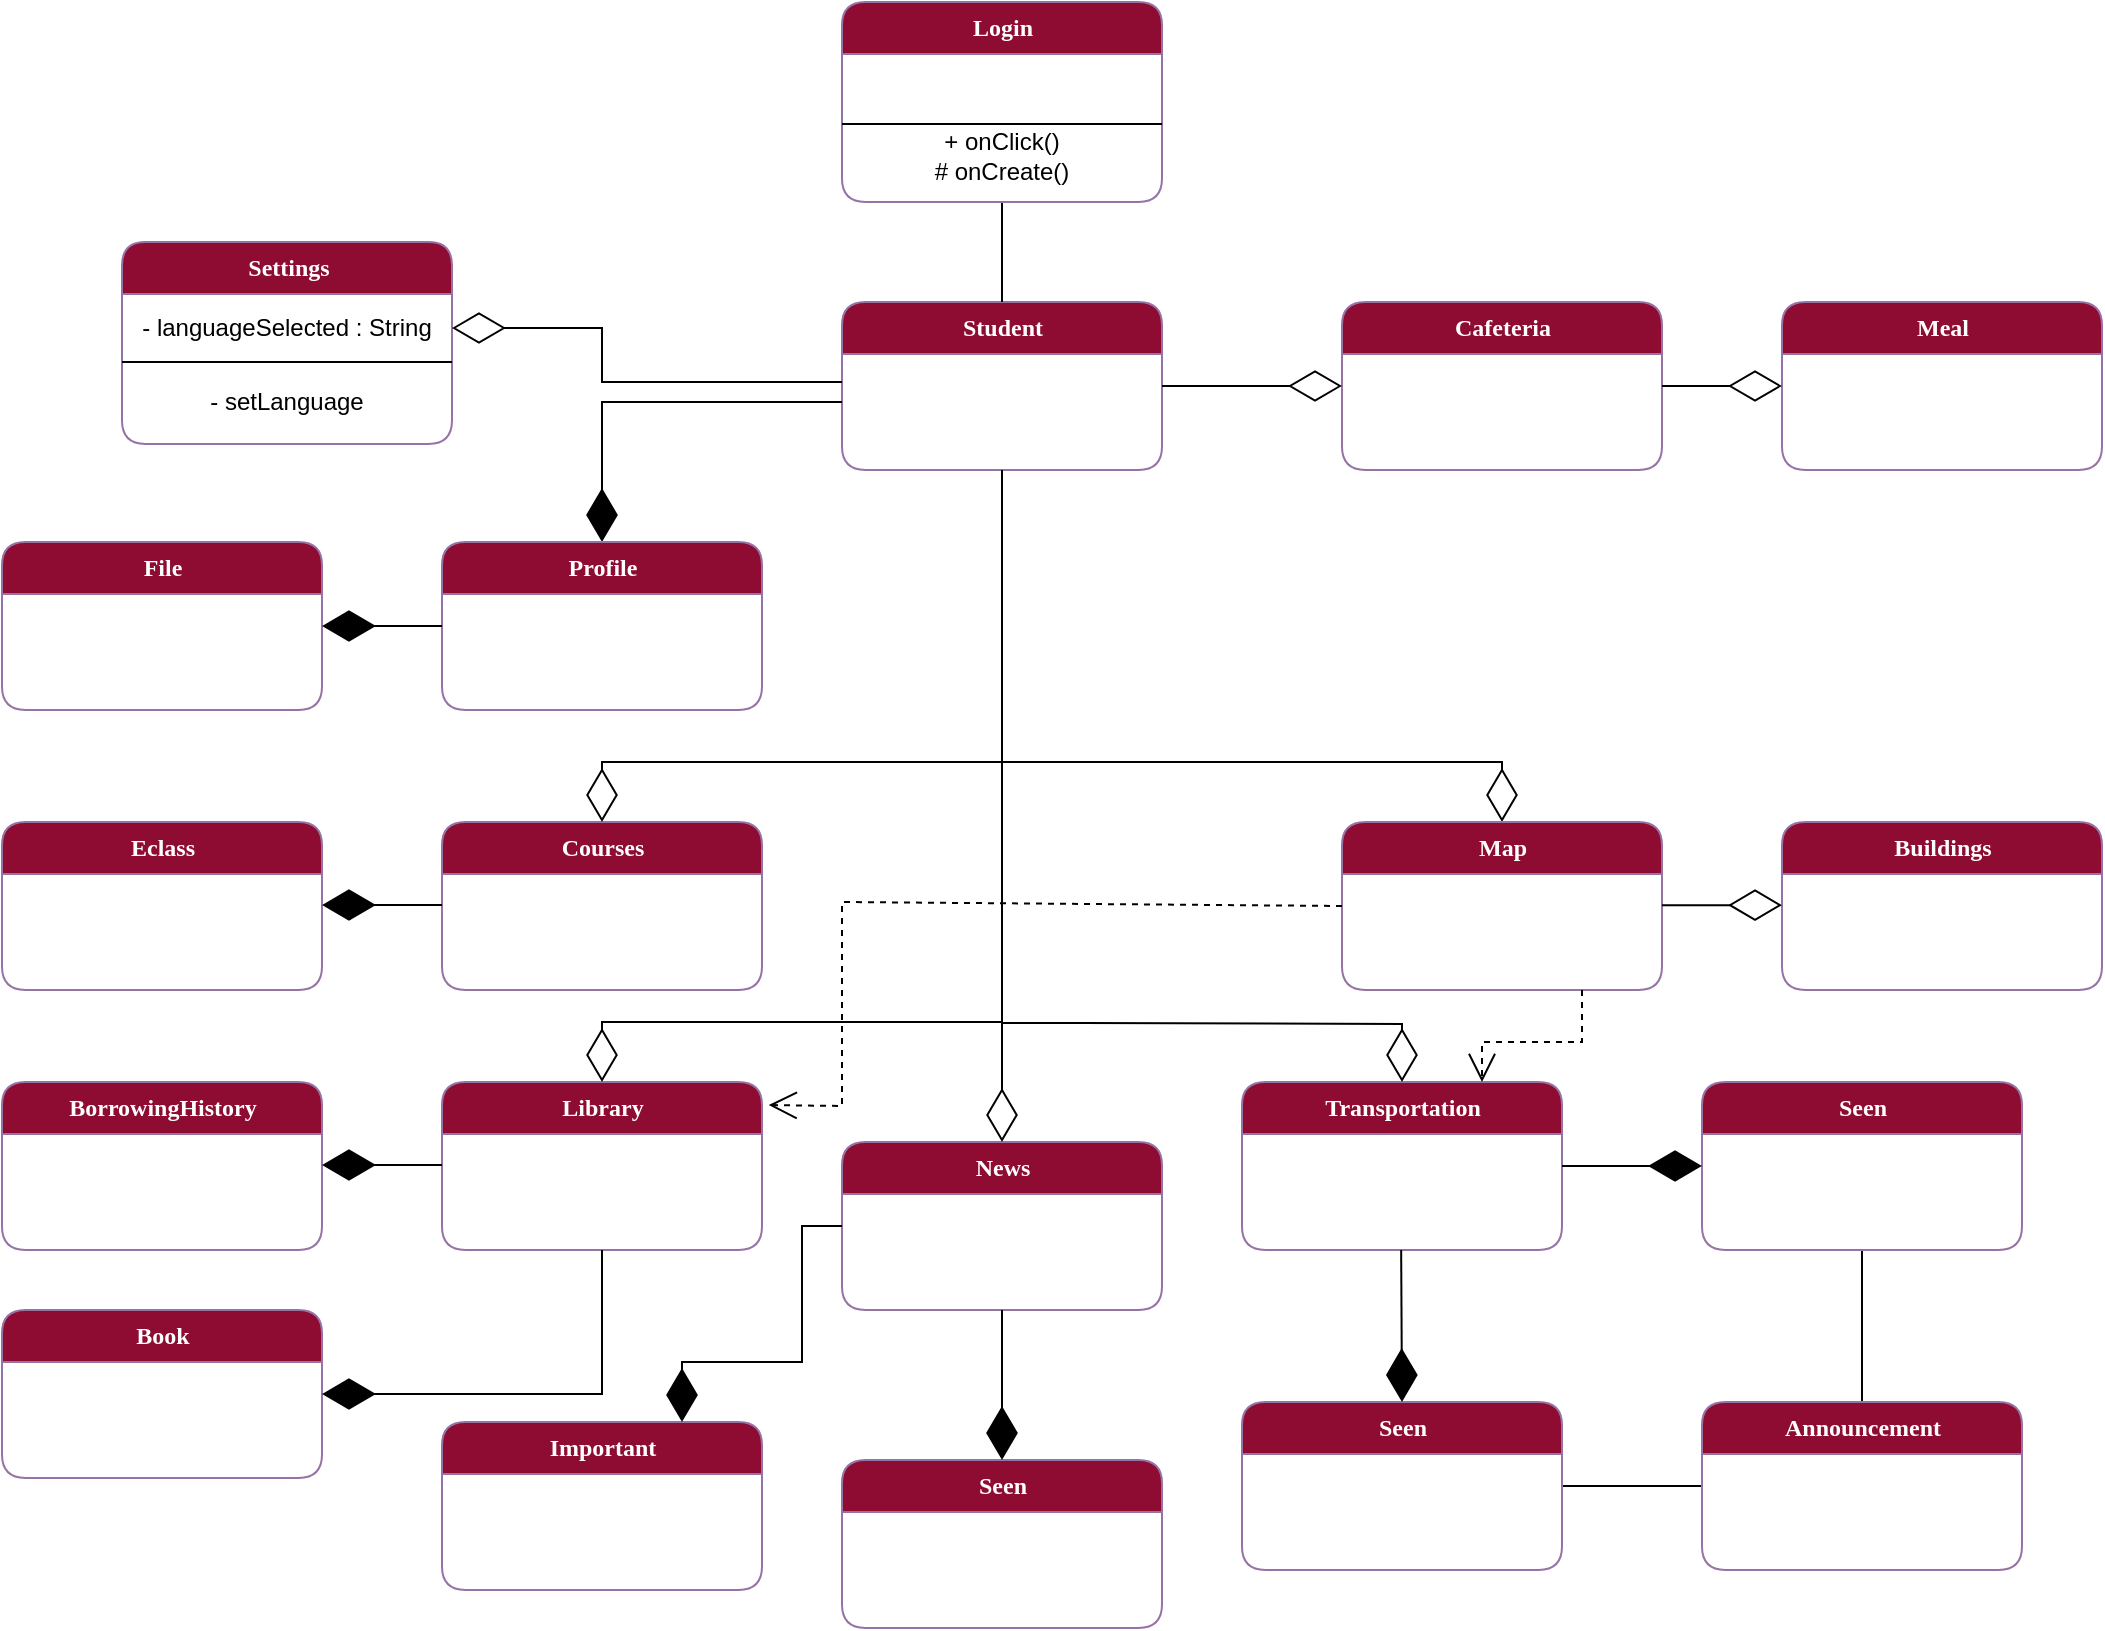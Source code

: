 <mxfile version="21.2.9" type="github">
  <diagram name="domain-model-v0.3" id="SOupixYz_gMmX98JivXm">
    <mxGraphModel dx="1687" dy="2553" grid="1" gridSize="10" guides="1" tooltips="1" connect="1" arrows="1" fold="1" page="1" pageScale="1" pageWidth="1169" pageHeight="827" math="0" shadow="0">
      <root>
        <mxCell id="0" />
        <mxCell id="1" parent="0" />
        <mxCell id="zhgDM3rOUE8lGy7damse-69" value="&lt;font color=&quot;#ffffff&quot;&gt;&lt;b&gt;Student&lt;/b&gt;&lt;/font&gt;" style="swimlane;html=1;fontStyle=0;childLayout=stackLayout;horizontal=1;startSize=26;fillColor=#8e0b32;horizontalStack=0;resizeParent=1;resizeLast=0;collapsible=1;marginBottom=0;swimlaneFillColor=#ffffff;align=center;rounded=1;shadow=0;comic=0;labelBackgroundColor=none;strokeWidth=1;fontFamily=Verdana;fontSize=12;strokeColor=#9673a6;" vertex="1" parent="1">
          <mxGeometry x="430" y="-1490" width="160" height="84" as="geometry" />
        </mxCell>
        <mxCell id="zhgDM3rOUE8lGy7damse-71" value="" style="endArrow=diamondThin;endFill=1;endSize=24;html=1;rounded=0;" edge="1" parent="zhgDM3rOUE8lGy7damse-69" target="zhgDM3rOUE8lGy7damse-70">
          <mxGeometry width="160" relative="1" as="geometry">
            <mxPoint y="50" as="sourcePoint" />
            <mxPoint x="205" y="50" as="targetPoint" />
            <Array as="points">
              <mxPoint x="-120" y="50" />
            </Array>
          </mxGeometry>
        </mxCell>
        <mxCell id="zhgDM3rOUE8lGy7damse-70" value="&lt;font color=&quot;#ffffff&quot;&gt;&lt;b&gt;Profile&lt;/b&gt;&lt;/font&gt;" style="swimlane;html=1;fontStyle=0;childLayout=stackLayout;horizontal=1;startSize=26;fillColor=#8e0b32;horizontalStack=0;resizeParent=1;resizeLast=0;collapsible=1;marginBottom=0;swimlaneFillColor=#ffffff;align=center;rounded=1;shadow=0;comic=0;labelBackgroundColor=none;strokeWidth=1;fontFamily=Verdana;fontSize=12;strokeColor=#9673a6;" vertex="1" parent="1">
          <mxGeometry x="230" y="-1370" width="160" height="84" as="geometry" />
        </mxCell>
        <mxCell id="zhgDM3rOUE8lGy7damse-73" value="&lt;font color=&quot;#ffffff&quot;&gt;&lt;b&gt;File&lt;/b&gt;&lt;/font&gt;" style="swimlane;html=1;fontStyle=0;childLayout=stackLayout;horizontal=1;startSize=26;fillColor=#8e0b32;horizontalStack=0;resizeParent=1;resizeLast=0;collapsible=1;marginBottom=0;swimlaneFillColor=#ffffff;align=center;rounded=1;shadow=0;comic=0;labelBackgroundColor=none;strokeWidth=1;fontFamily=Verdana;fontSize=12;strokeColor=#9673a6;" vertex="1" parent="1">
          <mxGeometry x="10" y="-1370" width="160" height="84" as="geometry" />
        </mxCell>
        <mxCell id="zhgDM3rOUE8lGy7damse-74" value="" style="endArrow=diamondThin;endFill=1;endSize=24;html=1;rounded=0;entryX=1;entryY=0.5;entryDx=0;entryDy=0;exitX=0;exitY=0.5;exitDx=0;exitDy=0;" edge="1" parent="1" source="zhgDM3rOUE8lGy7damse-70" target="zhgDM3rOUE8lGy7damse-73">
          <mxGeometry width="160" relative="1" as="geometry">
            <mxPoint x="280" y="-1220" as="sourcePoint" />
            <mxPoint x="485" y="-1220" as="targetPoint" />
            <Array as="points" />
          </mxGeometry>
        </mxCell>
        <mxCell id="zhgDM3rOUE8lGy7damse-80" value="&lt;font color=&quot;#ffffff&quot;&gt;&lt;b&gt;Settings&lt;/b&gt;&lt;/font&gt;" style="swimlane;html=1;fontStyle=0;childLayout=stackLayout;horizontal=1;startSize=26;fillColor=#8e0b32;horizontalStack=0;resizeParent=1;resizeLast=0;collapsible=1;marginBottom=0;swimlaneFillColor=#ffffff;align=center;rounded=1;shadow=0;comic=0;labelBackgroundColor=none;strokeWidth=1;fontFamily=Verdana;fontSize=12;strokeColor=#9673a6;" vertex="1" parent="1">
          <mxGeometry x="70" y="-1520" width="165" height="101" as="geometry" />
        </mxCell>
        <mxCell id="zhgDM3rOUE8lGy7damse-81" value="- languageSelected : String" style="text;html=1;strokeColor=none;fillColor=none;align=center;verticalAlign=middle;whiteSpace=wrap;rounded=0;" vertex="1" parent="zhgDM3rOUE8lGy7damse-80">
          <mxGeometry y="26" width="165" height="34" as="geometry" />
        </mxCell>
        <mxCell id="zhgDM3rOUE8lGy7damse-82" value="- setLanguage" style="text;html=1;strokeColor=none;fillColor=none;align=center;verticalAlign=middle;whiteSpace=wrap;rounded=0;" vertex="1" parent="zhgDM3rOUE8lGy7damse-80">
          <mxGeometry y="60" width="165" height="40" as="geometry" />
        </mxCell>
        <mxCell id="zhgDM3rOUE8lGy7damse-83" value="" style="endArrow=none;html=1;rounded=0;exitX=0;exitY=0;exitDx=0;exitDy=0;entryX=1;entryY=0;entryDx=0;entryDy=0;" edge="1" parent="zhgDM3rOUE8lGy7damse-80" source="zhgDM3rOUE8lGy7damse-82" target="zhgDM3rOUE8lGy7damse-82">
          <mxGeometry width="50" height="50" relative="1" as="geometry">
            <mxPoint x="-5" y="197.52" as="sourcePoint" />
            <mxPoint x="160" y="197.52" as="targetPoint" />
          </mxGeometry>
        </mxCell>
        <mxCell id="zhgDM3rOUE8lGy7damse-84" value="" style="endArrow=diamondThin;endFill=0;endSize=24;html=1;rounded=0;entryX=1;entryY=0.5;entryDx=0;entryDy=0;" edge="1" parent="1" target="zhgDM3rOUE8lGy7damse-81">
          <mxGeometry width="160" relative="1" as="geometry">
            <mxPoint x="430" y="-1450" as="sourcePoint" />
            <mxPoint x="250" y="-1469.84" as="targetPoint" />
            <Array as="points">
              <mxPoint x="310" y="-1450" />
              <mxPoint x="310" y="-1477" />
            </Array>
          </mxGeometry>
        </mxCell>
        <mxCell id="zhgDM3rOUE8lGy7damse-92" style="edgeStyle=orthogonalEdgeStyle;rounded=0;orthogonalLoop=1;jettySize=auto;html=1;exitX=0.5;exitY=1;exitDx=0;exitDy=0;entryX=0.5;entryY=0;entryDx=0;entryDy=0;endArrow=none;endFill=0;" edge="1" parent="1" source="zhgDM3rOUE8lGy7damse-85" target="zhgDM3rOUE8lGy7damse-69">
          <mxGeometry relative="1" as="geometry" />
        </mxCell>
        <mxCell id="zhgDM3rOUE8lGy7damse-85" value="&lt;font color=&quot;#ffffff&quot;&gt;&lt;b&gt;Login&lt;/b&gt;&lt;/font&gt;" style="swimlane;html=1;fontStyle=0;childLayout=stackLayout;horizontal=1;startSize=26;fillColor=#8e0b32;horizontalStack=0;resizeParent=1;resizeLast=0;collapsible=1;marginBottom=0;swimlaneFillColor=#ffffff;align=center;rounded=1;shadow=0;comic=0;labelBackgroundColor=none;strokeWidth=1;fontFamily=Verdana;fontSize=12;strokeColor=#9673a6;" vertex="1" parent="1">
          <mxGeometry x="430" y="-1640" width="160" height="100" as="geometry" />
        </mxCell>
        <mxCell id="zhgDM3rOUE8lGy7damse-86" value="" style="shape=table;startSize=0;container=1;collapsible=1;childLayout=tableLayout;fixedRows=1;rowLines=0;fontStyle=0;align=center;resizeLast=1;strokeColor=none;fillColor=none;collapsible=0;whiteSpace=wrap;html=1;" vertex="1" parent="zhgDM3rOUE8lGy7damse-85">
          <mxGeometry y="26" width="160" height="30" as="geometry" />
        </mxCell>
        <mxCell id="zhgDM3rOUE8lGy7damse-87" value="" style="shape=tableRow;horizontal=0;startSize=0;swimlaneHead=0;swimlaneBody=0;fillColor=none;collapsible=0;dropTarget=0;points=[[0,0.5],[1,0.5]];portConstraint=eastwest;top=0;left=0;right=0;bottom=0;" vertex="1" parent="zhgDM3rOUE8lGy7damse-86">
          <mxGeometry width="160" height="30" as="geometry" />
        </mxCell>
        <mxCell id="zhgDM3rOUE8lGy7damse-88" value="" style="shape=partialRectangle;connectable=0;fillColor=none;top=0;left=0;bottom=0;right=0;editable=1;overflow=hidden;" vertex="1" parent="zhgDM3rOUE8lGy7damse-87">
          <mxGeometry width="30" height="30" as="geometry">
            <mxRectangle width="30" height="30" as="alternateBounds" />
          </mxGeometry>
        </mxCell>
        <mxCell id="zhgDM3rOUE8lGy7damse-89" value="" style="shape=partialRectangle;connectable=0;fillColor=none;top=0;left=0;bottom=0;right=0;align=left;spacingLeft=6;overflow=hidden;" vertex="1" parent="zhgDM3rOUE8lGy7damse-87">
          <mxGeometry x="30" width="130" height="30" as="geometry">
            <mxRectangle width="130" height="30" as="alternateBounds" />
          </mxGeometry>
        </mxCell>
        <mxCell id="zhgDM3rOUE8lGy7damse-90" value="" style="line;strokeWidth=1;rotatable=0;dashed=0;labelPosition=right;align=left;verticalAlign=middle;spacingTop=0;spacingLeft=6;points=[];portConstraint=eastwest;" vertex="1" parent="zhgDM3rOUE8lGy7damse-85">
          <mxGeometry y="56" width="160" height="10" as="geometry" />
        </mxCell>
        <mxCell id="zhgDM3rOUE8lGy7damse-91" value="+ onClick()&lt;br style=&quot;border-color: var(--border-color);&quot;&gt;# onCreate()" style="text;html=1;strokeColor=none;fillColor=none;align=center;verticalAlign=middle;whiteSpace=wrap;rounded=0;" vertex="1" parent="zhgDM3rOUE8lGy7damse-85">
          <mxGeometry y="66" width="160" height="21" as="geometry" />
        </mxCell>
        <mxCell id="zhgDM3rOUE8lGy7damse-93" value="&lt;font color=&quot;#ffffff&quot;&gt;&lt;b&gt;Courses&lt;/b&gt;&lt;/font&gt;" style="swimlane;html=1;fontStyle=0;childLayout=stackLayout;horizontal=1;startSize=26;fillColor=#8e0b32;horizontalStack=0;resizeParent=1;resizeLast=0;collapsible=1;marginBottom=0;swimlaneFillColor=#ffffff;align=center;rounded=1;shadow=0;comic=0;labelBackgroundColor=none;strokeWidth=1;fontFamily=Verdana;fontSize=12;strokeColor=#9673a6;" vertex="1" parent="1">
          <mxGeometry x="230" y="-1230" width="160" height="84" as="geometry" />
        </mxCell>
        <mxCell id="zhgDM3rOUE8lGy7damse-94" value="" style="endArrow=diamondThin;endFill=0;endSize=24;html=1;rounded=0;entryX=0.5;entryY=0;entryDx=0;entryDy=0;exitX=0.5;exitY=1;exitDx=0;exitDy=0;" edge="1" parent="1" source="zhgDM3rOUE8lGy7damse-69" target="zhgDM3rOUE8lGy7damse-93">
          <mxGeometry width="160" relative="1" as="geometry">
            <mxPoint x="480" y="-1410" as="sourcePoint" />
            <mxPoint x="310" y="-1254" as="targetPoint" />
            <Array as="points">
              <mxPoint x="510" y="-1260" />
              <mxPoint x="310" y="-1260" />
            </Array>
          </mxGeometry>
        </mxCell>
        <mxCell id="zhgDM3rOUE8lGy7damse-95" value="&lt;font color=&quot;#ffffff&quot;&gt;&lt;b&gt;Eclass&lt;/b&gt;&lt;/font&gt;" style="swimlane;html=1;fontStyle=0;childLayout=stackLayout;horizontal=1;startSize=26;fillColor=#8e0b32;horizontalStack=0;resizeParent=1;resizeLast=0;collapsible=1;marginBottom=0;swimlaneFillColor=#ffffff;align=center;rounded=1;shadow=0;comic=0;labelBackgroundColor=none;strokeWidth=1;fontFamily=Verdana;fontSize=12;strokeColor=#9673a6;" vertex="1" parent="1">
          <mxGeometry x="10" y="-1230" width="160" height="84" as="geometry" />
        </mxCell>
        <mxCell id="zhgDM3rOUE8lGy7damse-96" value="" style="endArrow=diamondThin;endFill=1;endSize=24;html=1;rounded=0;entryX=1;entryY=0.5;entryDx=0;entryDy=0;exitX=0;exitY=0.5;exitDx=0;exitDy=0;fontStyle=1" edge="1" parent="1">
          <mxGeometry width="160" relative="1" as="geometry">
            <mxPoint x="230" y="-1188.5" as="sourcePoint" />
            <mxPoint x="170" y="-1188.5" as="targetPoint" />
            <Array as="points" />
          </mxGeometry>
        </mxCell>
        <mxCell id="zhgDM3rOUE8lGy7damse-97" value="&lt;font color=&quot;#ffffff&quot;&gt;&lt;b&gt;Library&lt;/b&gt;&lt;/font&gt;" style="swimlane;html=1;fontStyle=0;childLayout=stackLayout;horizontal=1;startSize=26;fillColor=#8e0b32;horizontalStack=0;resizeParent=1;resizeLast=0;collapsible=1;marginBottom=0;swimlaneFillColor=#ffffff;align=center;rounded=1;shadow=0;comic=0;labelBackgroundColor=none;strokeWidth=1;fontFamily=Verdana;fontSize=12;strokeColor=#9673a6;" vertex="1" parent="1">
          <mxGeometry x="230" y="-1100" width="160" height="84" as="geometry" />
        </mxCell>
        <mxCell id="zhgDM3rOUE8lGy7damse-98" value="" style="endArrow=diamondThin;endFill=0;endSize=24;html=1;rounded=0;entryX=0.5;entryY=0;entryDx=0;entryDy=0;exitX=0.5;exitY=1;exitDx=0;exitDy=0;" edge="1" parent="1">
          <mxGeometry width="160" relative="1" as="geometry">
            <mxPoint x="510" y="-1276" as="sourcePoint" />
            <mxPoint x="310" y="-1100" as="targetPoint" />
            <Array as="points">
              <mxPoint x="510" y="-1130" />
              <mxPoint x="310" y="-1130" />
            </Array>
          </mxGeometry>
        </mxCell>
        <mxCell id="zhgDM3rOUE8lGy7damse-100" value="&lt;font color=&quot;#ffffff&quot;&gt;&lt;b&gt;BorrowingHistory&lt;/b&gt;&lt;/font&gt;" style="swimlane;html=1;fontStyle=0;childLayout=stackLayout;horizontal=1;startSize=26;fillColor=#8e0b32;horizontalStack=0;resizeParent=1;resizeLast=0;collapsible=1;marginBottom=0;swimlaneFillColor=#ffffff;align=center;rounded=1;shadow=0;comic=0;labelBackgroundColor=none;strokeWidth=1;fontFamily=Verdana;fontSize=12;strokeColor=#9673a6;" vertex="1" parent="1">
          <mxGeometry x="10" y="-1100" width="160" height="84" as="geometry" />
        </mxCell>
        <mxCell id="zhgDM3rOUE8lGy7damse-101" value="" style="endArrow=diamondThin;endFill=1;endSize=24;html=1;rounded=0;entryX=1;entryY=0.5;entryDx=0;entryDy=0;exitX=0;exitY=0.5;exitDx=0;exitDy=0;fontStyle=1" edge="1" parent="1">
          <mxGeometry width="160" relative="1" as="geometry">
            <mxPoint x="230" y="-1058.5" as="sourcePoint" />
            <mxPoint x="170" y="-1058.5" as="targetPoint" />
            <Array as="points" />
          </mxGeometry>
        </mxCell>
        <mxCell id="zhgDM3rOUE8lGy7damse-102" value="&lt;font color=&quot;#ffffff&quot;&gt;&lt;b&gt;Book&lt;/b&gt;&lt;/font&gt;" style="swimlane;html=1;fontStyle=0;childLayout=stackLayout;horizontal=1;startSize=26;fillColor=#8e0b32;horizontalStack=0;resizeParent=1;resizeLast=0;collapsible=1;marginBottom=0;swimlaneFillColor=#ffffff;align=center;rounded=1;shadow=0;comic=0;labelBackgroundColor=none;strokeWidth=1;fontFamily=Verdana;fontSize=12;strokeColor=#9673a6;" vertex="1" parent="1">
          <mxGeometry x="10" y="-986" width="160" height="84" as="geometry" />
        </mxCell>
        <mxCell id="zhgDM3rOUE8lGy7damse-103" value="" style="endArrow=diamondThin;endFill=1;endSize=24;html=1;rounded=0;entryX=1;entryY=0.5;entryDx=0;entryDy=0;fontStyle=1;exitX=0.5;exitY=1;exitDx=0;exitDy=0;" edge="1" parent="1" source="zhgDM3rOUE8lGy7damse-97" target="zhgDM3rOUE8lGy7damse-102">
          <mxGeometry width="160" relative="1" as="geometry">
            <mxPoint x="260" y="-1010" as="sourcePoint" />
            <mxPoint x="270" y="-990" as="targetPoint" />
            <Array as="points">
              <mxPoint x="310" y="-944" />
            </Array>
          </mxGeometry>
        </mxCell>
        <mxCell id="zhgDM3rOUE8lGy7damse-104" value="&lt;font color=&quot;#ffffff&quot;&gt;&lt;b&gt;Cafeteria&lt;/b&gt;&lt;/font&gt;" style="swimlane;html=1;fontStyle=0;childLayout=stackLayout;horizontal=1;startSize=26;fillColor=#8e0b32;horizontalStack=0;resizeParent=1;resizeLast=0;collapsible=1;marginBottom=0;swimlaneFillColor=#ffffff;align=center;rounded=1;shadow=0;comic=0;labelBackgroundColor=none;strokeWidth=1;fontFamily=Verdana;fontSize=12;strokeColor=#9673a6;" vertex="1" parent="1">
          <mxGeometry x="680" y="-1490" width="160" height="84" as="geometry">
            <mxRectangle x="289.94" y="-10" width="100" height="30" as="alternateBounds" />
          </mxGeometry>
        </mxCell>
        <mxCell id="zhgDM3rOUE8lGy7damse-105" value="" style="endArrow=diamondThin;endFill=0;endSize=24;html=1;rounded=0;exitX=0.5;exitY=1;exitDx=0;exitDy=0;entryX=0.5;entryY=0;entryDx=0;entryDy=0;" edge="1" parent="1" source="zhgDM3rOUE8lGy7damse-69" target="zhgDM3rOUE8lGy7damse-130">
          <mxGeometry width="160" relative="1" as="geometry">
            <mxPoint x="520" y="-1406" as="sourcePoint" />
            <mxPoint x="620" y="-1180" as="targetPoint" />
            <Array as="points">
              <mxPoint x="510" y="-1260" />
              <mxPoint x="760" y="-1260" />
            </Array>
          </mxGeometry>
        </mxCell>
        <mxCell id="zhgDM3rOUE8lGy7damse-106" value="&lt;font color=&quot;#ffffff&quot;&gt;&lt;b&gt;Meal&lt;/b&gt;&lt;/font&gt;" style="swimlane;html=1;fontStyle=0;childLayout=stackLayout;horizontal=1;startSize=26;fillColor=#8e0b32;horizontalStack=0;resizeParent=1;resizeLast=0;collapsible=1;marginBottom=0;swimlaneFillColor=#ffffff;align=center;rounded=1;shadow=0;comic=0;labelBackgroundColor=none;strokeWidth=1;fontFamily=Verdana;fontSize=12;strokeColor=#9673a6;" vertex="1" parent="1">
          <mxGeometry x="900" y="-1490" width="160" height="84" as="geometry">
            <mxRectangle x="289.94" y="-10" width="100" height="30" as="alternateBounds" />
          </mxGeometry>
        </mxCell>
        <mxCell id="zhgDM3rOUE8lGy7damse-110" value="" style="endArrow=diamondThin;endFill=0;endSize=24;html=1;rounded=0;exitX=1;exitY=0.5;exitDx=0;exitDy=0;entryX=0;entryY=0.5;entryDx=0;entryDy=0;" edge="1" parent="1" source="zhgDM3rOUE8lGy7damse-104" target="zhgDM3rOUE8lGy7damse-106">
          <mxGeometry width="160" relative="1" as="geometry">
            <mxPoint x="910" y="-1370.83" as="sourcePoint" />
            <mxPoint x="750" y="-1370.83" as="targetPoint" />
            <Array as="points" />
          </mxGeometry>
        </mxCell>
        <mxCell id="zhgDM3rOUE8lGy7damse-114" value="&lt;font color=&quot;#ffffff&quot;&gt;&lt;b&gt;News&lt;/b&gt;&lt;/font&gt;" style="swimlane;html=1;fontStyle=0;childLayout=stackLayout;horizontal=1;startSize=26;fillColor=#8e0b32;horizontalStack=0;resizeParent=1;resizeLast=0;collapsible=1;marginBottom=0;swimlaneFillColor=#ffffff;align=center;rounded=1;shadow=0;comic=0;labelBackgroundColor=none;strokeWidth=1;fontFamily=Verdana;fontSize=12;strokeColor=#9673a6;" vertex="1" parent="1">
          <mxGeometry x="430" y="-1070" width="160" height="84" as="geometry" />
        </mxCell>
        <mxCell id="zhgDM3rOUE8lGy7damse-115" value="" style="endArrow=diamondThin;endFill=0;endSize=24;html=1;rounded=0;entryX=0.5;entryY=0;entryDx=0;entryDy=0;exitX=0.5;exitY=1;exitDx=0;exitDy=0;" edge="1" parent="1" target="zhgDM3rOUE8lGy7damse-114">
          <mxGeometry width="160" relative="1" as="geometry">
            <mxPoint x="510" y="-1406" as="sourcePoint" />
            <mxPoint x="310" y="-1230" as="targetPoint" />
            <Array as="points">
              <mxPoint x="510" y="-1260" />
            </Array>
          </mxGeometry>
        </mxCell>
        <mxCell id="zhgDM3rOUE8lGy7damse-116" value="&lt;font color=&quot;#ffffff&quot;&gt;&lt;b&gt;Important&lt;/b&gt;&lt;/font&gt;" style="swimlane;html=1;fontStyle=0;childLayout=stackLayout;horizontal=1;startSize=26;fillColor=#8e0b32;horizontalStack=0;resizeParent=1;resizeLast=0;collapsible=1;marginBottom=0;swimlaneFillColor=#ffffff;align=center;rounded=1;shadow=0;comic=0;labelBackgroundColor=none;strokeWidth=1;fontFamily=Verdana;fontSize=12;strokeColor=#9673a6;" vertex="1" parent="1">
          <mxGeometry x="230" y="-930" width="160" height="84" as="geometry" />
        </mxCell>
        <mxCell id="zhgDM3rOUE8lGy7damse-117" value="&lt;font color=&quot;#ffffff&quot;&gt;&lt;b&gt;Seen&lt;/b&gt;&lt;/font&gt;" style="swimlane;html=1;fontStyle=0;childLayout=stackLayout;horizontal=1;startSize=26;fillColor=#8e0b32;horizontalStack=0;resizeParent=1;resizeLast=0;collapsible=1;marginBottom=0;swimlaneFillColor=#ffffff;align=center;rounded=1;shadow=0;comic=0;labelBackgroundColor=none;strokeWidth=1;fontFamily=Verdana;fontSize=12;strokeColor=#9673a6;" vertex="1" parent="1">
          <mxGeometry x="430" y="-911" width="160" height="84" as="geometry" />
        </mxCell>
        <mxCell id="zhgDM3rOUE8lGy7damse-119" value="" style="endArrow=diamondThin;endFill=1;endSize=24;html=1;rounded=0;entryX=0.75;entryY=0;entryDx=0;entryDy=0;fontStyle=1;exitX=0;exitY=0.5;exitDx=0;exitDy=0;" edge="1" parent="1" source="zhgDM3rOUE8lGy7damse-114" target="zhgDM3rOUE8lGy7damse-116">
          <mxGeometry width="160" relative="1" as="geometry">
            <mxPoint x="420" y="-1010" as="sourcePoint" />
            <mxPoint x="280" y="-938" as="targetPoint" />
            <Array as="points">
              <mxPoint x="410" y="-1028" />
              <mxPoint x="410" y="-960" />
              <mxPoint x="350" y="-960" />
            </Array>
          </mxGeometry>
        </mxCell>
        <mxCell id="zhgDM3rOUE8lGy7damse-120" value="" style="endArrow=diamondThin;endFill=1;endSize=24;html=1;rounded=0;entryX=0.5;entryY=0;entryDx=0;entryDy=0;fontStyle=1;exitX=0.5;exitY=1;exitDx=0;exitDy=0;" edge="1" parent="1" target="zhgDM3rOUE8lGy7damse-117">
          <mxGeometry width="160" relative="1" as="geometry">
            <mxPoint x="510" y="-986" as="sourcePoint" />
            <mxPoint x="370" y="-914" as="targetPoint" />
            <Array as="points">
              <mxPoint x="510" y="-914" />
            </Array>
          </mxGeometry>
        </mxCell>
        <mxCell id="zhgDM3rOUE8lGy7damse-121" value="&lt;font color=&quot;#ffffff&quot;&gt;&lt;b&gt;Transportation&lt;/b&gt;&lt;/font&gt;" style="swimlane;html=1;fontStyle=0;childLayout=stackLayout;horizontal=1;startSize=26;fillColor=#8e0b32;horizontalStack=0;resizeParent=1;resizeLast=0;collapsible=1;marginBottom=0;swimlaneFillColor=#ffffff;align=center;rounded=1;shadow=0;comic=0;labelBackgroundColor=none;strokeWidth=1;fontFamily=Verdana;fontSize=12;strokeColor=#9673a6;" vertex="1" parent="1">
          <mxGeometry x="630" y="-1100" width="160" height="84" as="geometry" />
        </mxCell>
        <mxCell id="zhgDM3rOUE8lGy7damse-122" value="" style="endArrow=diamondThin;endFill=0;endSize=24;html=1;rounded=0;entryX=0.5;entryY=0;entryDx=0;entryDy=0;exitX=0.5;exitY=1;exitDx=0;exitDy=0;" edge="1" parent="1" target="zhgDM3rOUE8lGy7damse-121">
          <mxGeometry width="160" relative="1" as="geometry">
            <mxPoint x="510" y="-1275.5" as="sourcePoint" />
            <mxPoint x="641" y="-1100.5" as="targetPoint" />
            <Array as="points">
              <mxPoint x="510" y="-1129.5" />
              <mxPoint x="550" y="-1129.5" />
              <mxPoint x="710" y="-1129" />
            </Array>
          </mxGeometry>
        </mxCell>
        <mxCell id="zhgDM3rOUE8lGy7damse-126" style="edgeStyle=orthogonalEdgeStyle;rounded=0;orthogonalLoop=1;jettySize=auto;html=1;exitX=0.5;exitY=1;exitDx=0;exitDy=0;entryX=0.5;entryY=0;entryDx=0;entryDy=0;endArrow=none;endFill=0;" edge="1" parent="1" source="zhgDM3rOUE8lGy7damse-123" target="zhgDM3rOUE8lGy7damse-125">
          <mxGeometry relative="1" as="geometry" />
        </mxCell>
        <mxCell id="zhgDM3rOUE8lGy7damse-123" value="&lt;font color=&quot;#ffffff&quot;&gt;&lt;b&gt;Seen&lt;/b&gt;&lt;/font&gt;" style="swimlane;html=1;fontStyle=0;childLayout=stackLayout;horizontal=1;startSize=26;fillColor=#8e0b32;horizontalStack=0;resizeParent=1;resizeLast=0;collapsible=1;marginBottom=0;swimlaneFillColor=#ffffff;align=center;rounded=1;shadow=0;comic=0;labelBackgroundColor=none;strokeWidth=1;fontFamily=Verdana;fontSize=12;strokeColor=#9673a6;" vertex="1" parent="1">
          <mxGeometry x="860" y="-1100" width="160" height="84" as="geometry" />
        </mxCell>
        <mxCell id="zhgDM3rOUE8lGy7damse-127" style="edgeStyle=orthogonalEdgeStyle;rounded=0;orthogonalLoop=1;jettySize=auto;html=1;exitX=1;exitY=0.5;exitDx=0;exitDy=0;entryX=0;entryY=0.5;entryDx=0;entryDy=0;endArrow=none;endFill=0;" edge="1" parent="1" source="zhgDM3rOUE8lGy7damse-124" target="zhgDM3rOUE8lGy7damse-125">
          <mxGeometry relative="1" as="geometry" />
        </mxCell>
        <mxCell id="zhgDM3rOUE8lGy7damse-124" value="&lt;font color=&quot;#ffffff&quot;&gt;&lt;b&gt;Seen&lt;/b&gt;&lt;/font&gt;" style="swimlane;html=1;fontStyle=0;childLayout=stackLayout;horizontal=1;startSize=26;fillColor=#8e0b32;horizontalStack=0;resizeParent=1;resizeLast=0;collapsible=1;marginBottom=0;swimlaneFillColor=#ffffff;align=center;rounded=1;shadow=0;comic=0;labelBackgroundColor=none;strokeWidth=1;fontFamily=Verdana;fontSize=12;strokeColor=#9673a6;" vertex="1" parent="1">
          <mxGeometry x="630" y="-940" width="160" height="84" as="geometry" />
        </mxCell>
        <mxCell id="zhgDM3rOUE8lGy7damse-125" value="&lt;b style=&quot;border-color: var(--border-color); color: rgb(255, 255, 255);&quot;&gt;Announcement&lt;/b&gt;" style="swimlane;html=1;fontStyle=0;childLayout=stackLayout;horizontal=1;startSize=26;fillColor=#8e0b32;horizontalStack=0;resizeParent=1;resizeLast=0;collapsible=1;marginBottom=0;swimlaneFillColor=#ffffff;align=center;rounded=1;shadow=0;comic=0;labelBackgroundColor=none;strokeWidth=1;fontFamily=Verdana;fontSize=12;strokeColor=#9673a6;" vertex="1" parent="1">
          <mxGeometry x="860" y="-940" width="160" height="84" as="geometry" />
        </mxCell>
        <mxCell id="zhgDM3rOUE8lGy7damse-128" value="" style="endArrow=diamondThin;endFill=1;endSize=24;html=1;rounded=0;fontStyle=1;exitX=0.5;exitY=1;exitDx=0;exitDy=0;entryX=0.5;entryY=0;entryDx=0;entryDy=0;" edge="1" parent="1" target="zhgDM3rOUE8lGy7damse-124">
          <mxGeometry width="160" relative="1" as="geometry">
            <mxPoint x="709.58" y="-1016" as="sourcePoint" />
            <mxPoint x="710" y="-960" as="targetPoint" />
            <Array as="points" />
          </mxGeometry>
        </mxCell>
        <mxCell id="zhgDM3rOUE8lGy7damse-129" value="" style="endArrow=diamondThin;endFill=1;endSize=24;html=1;rounded=0;entryX=0;entryY=0.5;entryDx=0;entryDy=0;fontStyle=1;exitX=1;exitY=0.5;exitDx=0;exitDy=0;" edge="1" parent="1" source="zhgDM3rOUE8lGy7damse-121" target="zhgDM3rOUE8lGy7damse-123">
          <mxGeometry width="160" relative="1" as="geometry">
            <mxPoint x="820" y="-1030" as="sourcePoint" />
            <mxPoint x="820" y="-955" as="targetPoint" />
            <Array as="points">
              <mxPoint x="820" y="-1058" />
            </Array>
          </mxGeometry>
        </mxCell>
        <mxCell id="zhgDM3rOUE8lGy7damse-130" value="&lt;font color=&quot;#ffffff&quot;&gt;&lt;b&gt;Map&lt;/b&gt;&lt;/font&gt;" style="swimlane;html=1;fontStyle=0;childLayout=stackLayout;horizontal=1;startSize=26;fillColor=#8e0b32;horizontalStack=0;resizeParent=1;resizeLast=0;collapsible=1;marginBottom=0;swimlaneFillColor=#ffffff;align=center;rounded=1;shadow=0;comic=0;labelBackgroundColor=none;strokeWidth=1;fontFamily=Verdana;fontSize=12;strokeColor=#9673a6;" vertex="1" parent="1">
          <mxGeometry x="680" y="-1230" width="160" height="84" as="geometry" />
        </mxCell>
        <mxCell id="zhgDM3rOUE8lGy7damse-132" value="" style="endArrow=diamondThin;endFill=0;endSize=24;html=1;rounded=0;exitX=1;exitY=0.5;exitDx=0;exitDy=0;entryX=0;entryY=0.5;entryDx=0;entryDy=0;" edge="1" parent="1" source="zhgDM3rOUE8lGy7damse-69" target="zhgDM3rOUE8lGy7damse-104">
          <mxGeometry width="160" relative="1" as="geometry">
            <mxPoint x="610" y="-1438" as="sourcePoint" />
            <mxPoint x="670" y="-1438" as="targetPoint" />
            <Array as="points" />
          </mxGeometry>
        </mxCell>
        <mxCell id="zhgDM3rOUE8lGy7damse-133" value="&lt;font color=&quot;#ffffff&quot;&gt;&lt;b&gt;Buildings&lt;/b&gt;&lt;/font&gt;" style="swimlane;html=1;fontStyle=0;childLayout=stackLayout;horizontal=1;startSize=26;fillColor=#8e0b32;horizontalStack=0;resizeParent=1;resizeLast=0;collapsible=1;marginBottom=0;swimlaneFillColor=#ffffff;align=center;rounded=1;shadow=0;comic=0;labelBackgroundColor=none;strokeWidth=1;fontFamily=Verdana;fontSize=12;strokeColor=#9673a6;" vertex="1" parent="1">
          <mxGeometry x="900" y="-1230" width="160" height="84" as="geometry" />
        </mxCell>
        <mxCell id="zhgDM3rOUE8lGy7damse-134" value="" style="endArrow=diamondThin;endFill=0;endSize=24;html=1;rounded=0;exitX=1;exitY=0.5;exitDx=0;exitDy=0;entryX=0;entryY=0.5;entryDx=0;entryDy=0;" edge="1" parent="1">
          <mxGeometry width="160" relative="1" as="geometry">
            <mxPoint x="840" y="-1188.42" as="sourcePoint" />
            <mxPoint x="900" y="-1188.42" as="targetPoint" />
            <Array as="points" />
          </mxGeometry>
        </mxCell>
        <mxCell id="zhgDM3rOUE8lGy7damse-135" value="" style="endArrow=open;endSize=12;dashed=1;html=1;rounded=0;exitX=0;exitY=0.5;exitDx=0;exitDy=0;entryX=1.021;entryY=0.137;entryDx=0;entryDy=0;entryPerimeter=0;" edge="1" parent="1" source="zhgDM3rOUE8lGy7damse-130" target="zhgDM3rOUE8lGy7damse-97">
          <mxGeometry width="160" relative="1" as="geometry">
            <mxPoint x="620" y="-1210" as="sourcePoint" />
            <mxPoint x="622" y="-1108" as="targetPoint" />
            <Array as="points">
              <mxPoint x="430" y="-1190" />
              <mxPoint x="430" y="-1088" />
            </Array>
          </mxGeometry>
        </mxCell>
        <mxCell id="zhgDM3rOUE8lGy7damse-136" value="" style="endArrow=open;endSize=12;dashed=1;html=1;rounded=0;entryX=0.75;entryY=0;entryDx=0;entryDy=0;exitX=0.75;exitY=1;exitDx=0;exitDy=0;" edge="1" parent="1" source="zhgDM3rOUE8lGy7damse-130" target="zhgDM3rOUE8lGy7damse-121">
          <mxGeometry width="160" relative="1" as="geometry">
            <mxPoint x="810" y="-1150" as="sourcePoint" />
            <mxPoint x="812" y="-1028" as="targetPoint" />
            <Array as="points">
              <mxPoint x="800" y="-1120" />
              <mxPoint x="750" y="-1120" />
            </Array>
          </mxGeometry>
        </mxCell>
      </root>
    </mxGraphModel>
  </diagram>
</mxfile>
